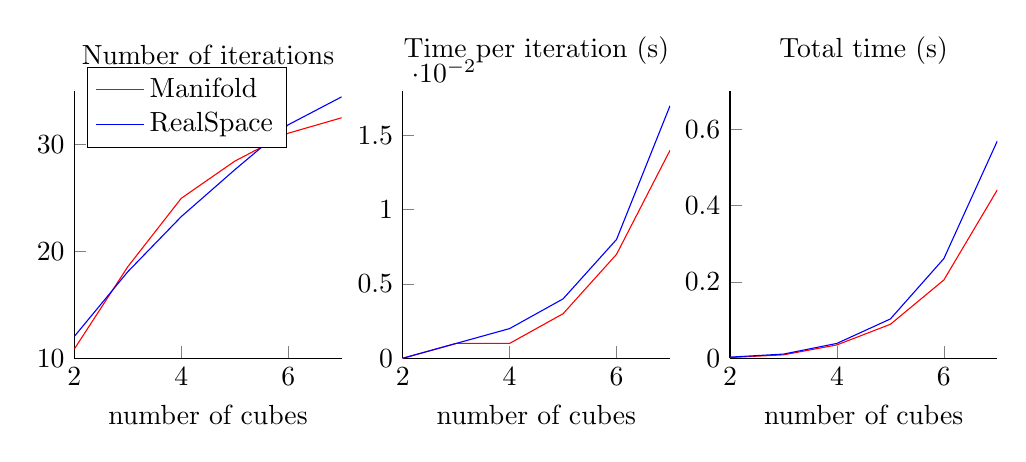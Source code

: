 % This file was created by matlab2tikz.
%
%The latest updates can be retrieved from
%  http://www.mathworks.com/matlabcentral/fileexchange/22022-matlab2tikz-matlab2tikz
%where you can also make suggestions and rate matlab2tikz.
%
\begin{tikzpicture}
\newcommand{\figSize}{.28\linewidth}
\begin{axis}[%
width=\figSize,
height=\figSize,
at={(2.595in,0.512in)},
scale only axis,
every outer x axis line/.append style={black},
every x tick label/.append style={font=\color{black}},
xmin=2,
xmax=7,
xlabel={number of cubes},
every outer y axis line/.append style={black},
every y tick label/.append style={font=\color{black}},
ymin=10,
ymax=35,
%ylabel={Number of iterations},
axis background/.style={fill=white},
title={Number of iterations},
axis x line*=bottom,
axis y line*=left,
legend style={at={(0.047,0.788)},anchor=south west,legend cell align=left,align=left,fill=white}
]
\addplot [color=red,solid]
  table[row sep=crcr]{%
2	10.87\\
3	18.563\\
4	24.963\\
5	28.433\\
6	31.047\\
7	32.493\\
};
\addlegendentry{Manifold};

\addplot [color=blue,solid]
  table[row sep=crcr]{%
2	12.047\\
3	18.097\\
4	23.25\\
5	27.627\\
6	31.833\\
7	34.45\\
};
\addlegendentry{RealSpace};

\end{axis}

\begin{axis}[%
width=\figSize,
height=\figSize,
at={(\figSize + 2.9in ,0.512in)},
scale only axis,
every outer x axis line/.append style={black},
every x tick label/.append style={font=\color{black}},
xmin=2,
xmax=7,
xlabel={number of cubes},
every outer y axis line/.append style={black},
every y tick label/.append style={font=\color{black}},
ymin=0,
ymax=0.018,
%ylabel={Time per iteration (s)},
axis background/.style={fill=white},
title={Time per iteration (s)},
axis x line*=bottom,
axis y line*=left
]
\addplot [color=red,solid,forget plot]
  table[row sep=crcr]{%
2	0.0\\
3	0.001\\
4	0.001\\
5	0.003\\
6	0.007\\
7	0.014\\
};
\addplot [color=blue,solid,forget plot]
  table[row sep=crcr]{%
2	0.0\\
3	0.001\\
4	0.002\\
5	0.004\\
6	0.008\\
7	0.017\\
};
\end{axis}

\begin{axis}[%
width=\figSize,
height=\figSize,
at={(2*\figSize + 3.2in,0.512in)},
scale only axis,
every outer x axis line/.append style={black},
every x tick label/.append style={font=\color{black}},
xmin=2,
xmax=7,
xlabel={number of cubes},
every outer y axis line/.append style={black},
every y tick label/.append style={font=\color{black}},
ymin=0,
ymax=0.7,
%ylabel={Total time (s)},
axis background/.style={fill=white},
title={Total time (s)},
axis x line*=bottom,
axis y line*=left
]
\addplot [color=red,solid,forget plot]
  table[row sep=crcr]{%
2	0.002\\
3	0.009\\
4	0.035\\
5	0.089\\
6	0.205\\
7	0.441\\
};
\addplot [color=blue,solid,forget plot]
  table[row sep=crcr]{%
2	0.003\\
3	0.011\\
4	0.039\\
5	0.103\\
6	0.261\\
7	0.569\\
};
\end{axis}
\end{tikzpicture}%
